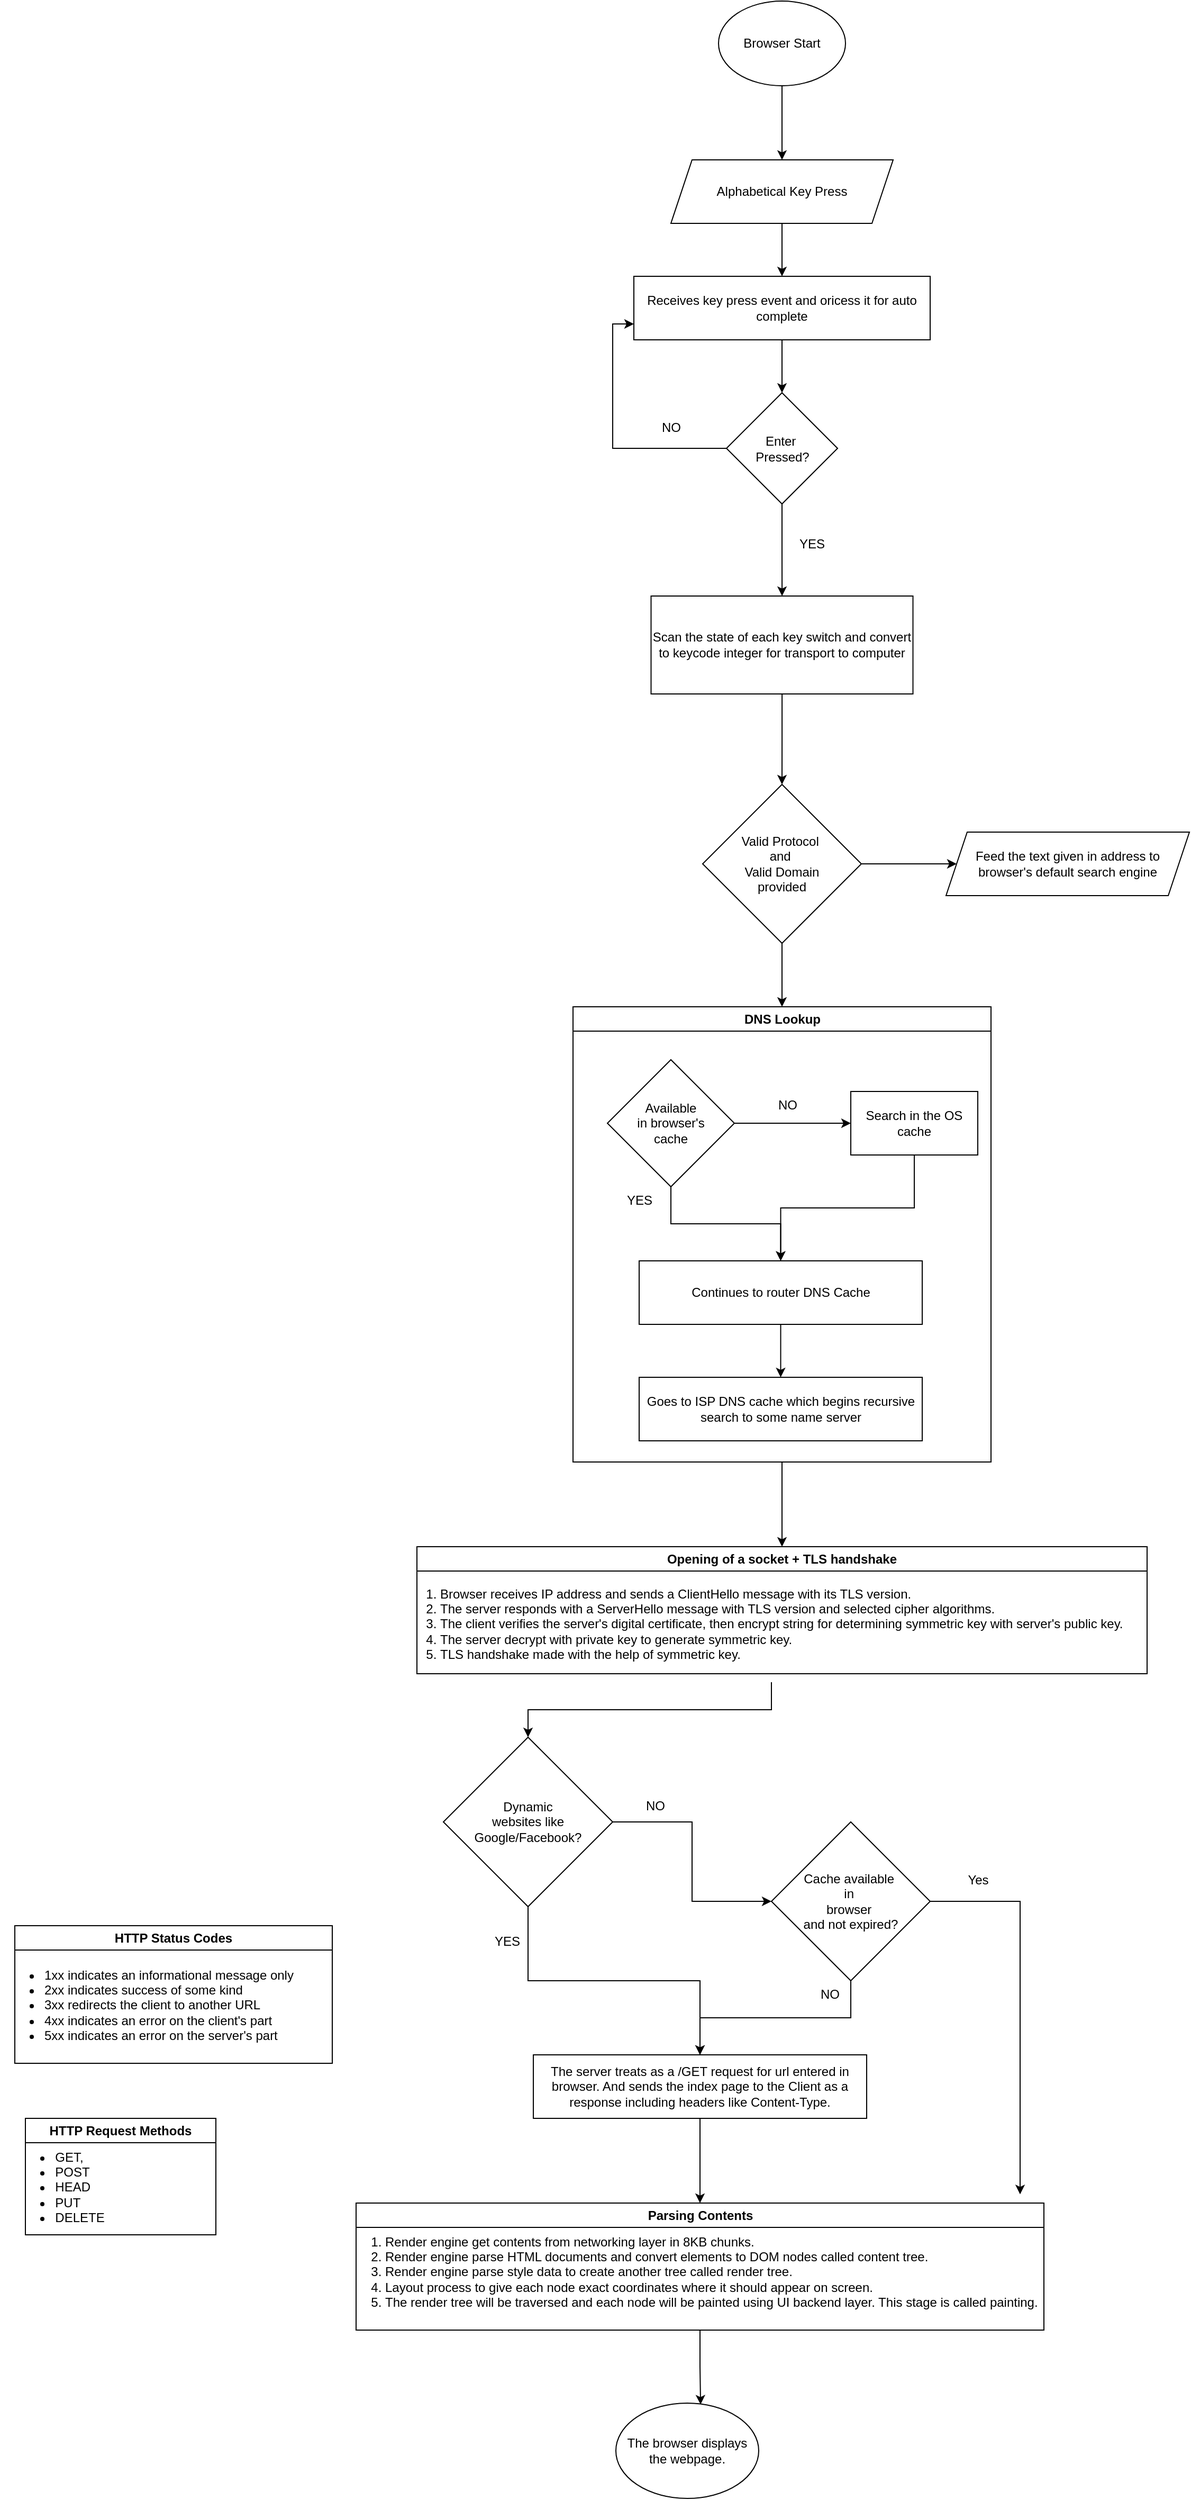 <mxfile version="24.7.1" type="github">
  <diagram id="C5RBs43oDa-KdzZeNtuy" name="Page-1">
    <mxGraphModel dx="5187" dy="3344" grid="1" gridSize="10" guides="1" tooltips="1" connect="1" arrows="1" fold="1" page="1" pageScale="1" pageWidth="827" pageHeight="1169" math="0" shadow="0">
      <root>
        <mxCell id="WIyWlLk6GJQsqaUBKTNV-0" />
        <mxCell id="WIyWlLk6GJQsqaUBKTNV-1" parent="WIyWlLk6GJQsqaUBKTNV-0" />
        <mxCell id="xDlOj_JVrfhSrS7aG93W-6" value="" style="edgeStyle=orthogonalEdgeStyle;rounded=0;orthogonalLoop=1;jettySize=auto;html=1;" parent="WIyWlLk6GJQsqaUBKTNV-1" source="xDlOj_JVrfhSrS7aG93W-0" target="xDlOj_JVrfhSrS7aG93W-5" edge="1">
          <mxGeometry relative="1" as="geometry" />
        </mxCell>
        <mxCell id="xDlOj_JVrfhSrS7aG93W-0" value="Browser Start" style="ellipse;whiteSpace=wrap;html=1;" parent="WIyWlLk6GJQsqaUBKTNV-1" vertex="1">
          <mxGeometry x="155" y="-70" width="120" height="80" as="geometry" />
        </mxCell>
        <mxCell id="xDlOj_JVrfhSrS7aG93W-8" value="" style="edgeStyle=orthogonalEdgeStyle;rounded=0;orthogonalLoop=1;jettySize=auto;html=1;" parent="WIyWlLk6GJQsqaUBKTNV-1" source="xDlOj_JVrfhSrS7aG93W-5" target="xDlOj_JVrfhSrS7aG93W-7" edge="1">
          <mxGeometry relative="1" as="geometry" />
        </mxCell>
        <mxCell id="xDlOj_JVrfhSrS7aG93W-5" value="Alphabetical Key Press" style="shape=parallelogram;perimeter=parallelogramPerimeter;whiteSpace=wrap;html=1;fixedSize=1;" parent="WIyWlLk6GJQsqaUBKTNV-1" vertex="1">
          <mxGeometry x="110" y="80" width="210" height="60" as="geometry" />
        </mxCell>
        <mxCell id="xDlOj_JVrfhSrS7aG93W-13" value="" style="edgeStyle=orthogonalEdgeStyle;rounded=0;orthogonalLoop=1;jettySize=auto;html=1;" parent="WIyWlLk6GJQsqaUBKTNV-1" source="xDlOj_JVrfhSrS7aG93W-7" target="xDlOj_JVrfhSrS7aG93W-9" edge="1">
          <mxGeometry relative="1" as="geometry" />
        </mxCell>
        <mxCell id="xDlOj_JVrfhSrS7aG93W-7" value="Receives key press event and oricess it for auto complete" style="rounded=0;whiteSpace=wrap;html=1;" parent="WIyWlLk6GJQsqaUBKTNV-1" vertex="1">
          <mxGeometry x="75" y="190" width="280" height="60" as="geometry" />
        </mxCell>
        <mxCell id="xDlOj_JVrfhSrS7aG93W-17" value="" style="edgeStyle=orthogonalEdgeStyle;rounded=0;orthogonalLoop=1;jettySize=auto;html=1;" parent="WIyWlLk6GJQsqaUBKTNV-1" source="xDlOj_JVrfhSrS7aG93W-9" target="xDlOj_JVrfhSrS7aG93W-16" edge="1">
          <mxGeometry relative="1" as="geometry" />
        </mxCell>
        <mxCell id="xDlOj_JVrfhSrS7aG93W-21" style="edgeStyle=orthogonalEdgeStyle;rounded=0;orthogonalLoop=1;jettySize=auto;html=1;exitX=0;exitY=0.5;exitDx=0;exitDy=0;entryX=0;entryY=0.75;entryDx=0;entryDy=0;" parent="WIyWlLk6GJQsqaUBKTNV-1" source="xDlOj_JVrfhSrS7aG93W-9" target="xDlOj_JVrfhSrS7aG93W-7" edge="1">
          <mxGeometry relative="1" as="geometry" />
        </mxCell>
        <mxCell id="xDlOj_JVrfhSrS7aG93W-9" value="Enter&amp;nbsp;&lt;div&gt;Pressed?&lt;/div&gt;" style="rhombus;whiteSpace=wrap;html=1;" parent="WIyWlLk6GJQsqaUBKTNV-1" vertex="1">
          <mxGeometry x="162.5" y="300" width="105" height="105" as="geometry" />
        </mxCell>
        <mxCell id="xDlOj_JVrfhSrS7aG93W-24" value="" style="edgeStyle=orthogonalEdgeStyle;rounded=0;orthogonalLoop=1;jettySize=auto;html=1;" parent="WIyWlLk6GJQsqaUBKTNV-1" source="xDlOj_JVrfhSrS7aG93W-16" target="xDlOj_JVrfhSrS7aG93W-23" edge="1">
          <mxGeometry relative="1" as="geometry" />
        </mxCell>
        <mxCell id="xDlOj_JVrfhSrS7aG93W-16" value="Scan the state of each key switch and convert to keycode integer for transport to computer" style="rounded=0;whiteSpace=wrap;html=1;" parent="WIyWlLk6GJQsqaUBKTNV-1" vertex="1">
          <mxGeometry x="91.25" y="492" width="247.5" height="92.5" as="geometry" />
        </mxCell>
        <mxCell id="xDlOj_JVrfhSrS7aG93W-19" value="YES" style="text;html=1;align=center;verticalAlign=middle;resizable=0;points=[];autosize=1;strokeColor=none;fillColor=none;" parent="WIyWlLk6GJQsqaUBKTNV-1" vertex="1">
          <mxGeometry x="217.5" y="428" width="50" height="30" as="geometry" />
        </mxCell>
        <mxCell id="xDlOj_JVrfhSrS7aG93W-22" value="NO" style="text;html=1;align=center;verticalAlign=middle;resizable=0;points=[];autosize=1;strokeColor=none;fillColor=none;" parent="WIyWlLk6GJQsqaUBKTNV-1" vertex="1">
          <mxGeometry x="90" y="318" width="40" height="30" as="geometry" />
        </mxCell>
        <mxCell id="45_Z2AzZZh3Wi8lfXX-m-1" value="" style="edgeStyle=orthogonalEdgeStyle;rounded=0;orthogonalLoop=1;jettySize=auto;html=1;" edge="1" parent="WIyWlLk6GJQsqaUBKTNV-1" source="xDlOj_JVrfhSrS7aG93W-23" target="45_Z2AzZZh3Wi8lfXX-m-0">
          <mxGeometry relative="1" as="geometry" />
        </mxCell>
        <mxCell id="45_Z2AzZZh3Wi8lfXX-m-7" style="edgeStyle=orthogonalEdgeStyle;rounded=0;orthogonalLoop=1;jettySize=auto;html=1;" edge="1" parent="WIyWlLk6GJQsqaUBKTNV-1" source="xDlOj_JVrfhSrS7aG93W-23" target="45_Z2AzZZh3Wi8lfXX-m-2">
          <mxGeometry relative="1" as="geometry" />
        </mxCell>
        <mxCell id="xDlOj_JVrfhSrS7aG93W-23" value="Valid Protocol&amp;nbsp;&lt;div&gt;and&amp;nbsp;&lt;/div&gt;&lt;div&gt;Valid Domain&lt;/div&gt;&lt;div&gt;provided&lt;/div&gt;" style="rhombus;whiteSpace=wrap;html=1;" parent="WIyWlLk6GJQsqaUBKTNV-1" vertex="1">
          <mxGeometry x="140" y="670" width="150" height="150" as="geometry" />
        </mxCell>
        <mxCell id="45_Z2AzZZh3Wi8lfXX-m-0" value="Feed the text given in address to browser&#39;s default search engine" style="shape=parallelogram;perimeter=parallelogramPerimeter;whiteSpace=wrap;html=1;fixedSize=1;" vertex="1" parent="WIyWlLk6GJQsqaUBKTNV-1">
          <mxGeometry x="370" y="715" width="230" height="60" as="geometry" />
        </mxCell>
        <mxCell id="45_Z2AzZZh3Wi8lfXX-m-27" value="" style="edgeStyle=orthogonalEdgeStyle;rounded=0;orthogonalLoop=1;jettySize=auto;html=1;" edge="1" parent="WIyWlLk6GJQsqaUBKTNV-1" source="45_Z2AzZZh3Wi8lfXX-m-2" target="45_Z2AzZZh3Wi8lfXX-m-18">
          <mxGeometry relative="1" as="geometry" />
        </mxCell>
        <mxCell id="45_Z2AzZZh3Wi8lfXX-m-2" value="DNS Lookup" style="swimlane;whiteSpace=wrap;html=1;" vertex="1" parent="WIyWlLk6GJQsqaUBKTNV-1">
          <mxGeometry x="17.5" y="880" width="395" height="430" as="geometry" />
        </mxCell>
        <mxCell id="45_Z2AzZZh3Wi8lfXX-m-10" value="" style="edgeStyle=orthogonalEdgeStyle;rounded=0;orthogonalLoop=1;jettySize=auto;html=1;" edge="1" parent="45_Z2AzZZh3Wi8lfXX-m-2" source="45_Z2AzZZh3Wi8lfXX-m-8" target="45_Z2AzZZh3Wi8lfXX-m-9">
          <mxGeometry relative="1" as="geometry" />
        </mxCell>
        <mxCell id="45_Z2AzZZh3Wi8lfXX-m-12" value="" style="edgeStyle=orthogonalEdgeStyle;rounded=0;orthogonalLoop=1;jettySize=auto;html=1;" edge="1" parent="45_Z2AzZZh3Wi8lfXX-m-2" source="45_Z2AzZZh3Wi8lfXX-m-8" target="45_Z2AzZZh3Wi8lfXX-m-11">
          <mxGeometry relative="1" as="geometry" />
        </mxCell>
        <mxCell id="45_Z2AzZZh3Wi8lfXX-m-8" value="Available&lt;div&gt;in browser&#39;s&lt;/div&gt;&lt;div&gt;cache&lt;/div&gt;" style="rhombus;whiteSpace=wrap;html=1;" vertex="1" parent="45_Z2AzZZh3Wi8lfXX-m-2">
          <mxGeometry x="32.5" y="50" width="120" height="120" as="geometry" />
        </mxCell>
        <mxCell id="45_Z2AzZZh3Wi8lfXX-m-13" value="" style="edgeStyle=orthogonalEdgeStyle;rounded=0;orthogonalLoop=1;jettySize=auto;html=1;" edge="1" parent="45_Z2AzZZh3Wi8lfXX-m-2" source="45_Z2AzZZh3Wi8lfXX-m-9" target="45_Z2AzZZh3Wi8lfXX-m-11">
          <mxGeometry relative="1" as="geometry" />
        </mxCell>
        <mxCell id="45_Z2AzZZh3Wi8lfXX-m-9" value="Search in the OS cache" style="rounded=0;whiteSpace=wrap;html=1;" vertex="1" parent="45_Z2AzZZh3Wi8lfXX-m-2">
          <mxGeometry x="262.5" y="80" width="120" height="60" as="geometry" />
        </mxCell>
        <mxCell id="45_Z2AzZZh3Wi8lfXX-m-17" value="" style="edgeStyle=orthogonalEdgeStyle;rounded=0;orthogonalLoop=1;jettySize=auto;html=1;" edge="1" parent="45_Z2AzZZh3Wi8lfXX-m-2" source="45_Z2AzZZh3Wi8lfXX-m-11" target="45_Z2AzZZh3Wi8lfXX-m-16">
          <mxGeometry relative="1" as="geometry" />
        </mxCell>
        <mxCell id="45_Z2AzZZh3Wi8lfXX-m-11" value="Continues to router DNS Cache" style="rounded=0;whiteSpace=wrap;html=1;" vertex="1" parent="45_Z2AzZZh3Wi8lfXX-m-2">
          <mxGeometry x="62.5" y="240" width="267.5" height="60" as="geometry" />
        </mxCell>
        <mxCell id="45_Z2AzZZh3Wi8lfXX-m-16" value="Goes to ISP DNS cache which begins recursive search to some name server" style="rounded=0;whiteSpace=wrap;html=1;" vertex="1" parent="45_Z2AzZZh3Wi8lfXX-m-2">
          <mxGeometry x="62.5" y="350" width="267.5" height="60" as="geometry" />
        </mxCell>
        <mxCell id="45_Z2AzZZh3Wi8lfXX-m-14" value="YES" style="text;html=1;align=center;verticalAlign=middle;resizable=0;points=[];autosize=1;strokeColor=none;fillColor=none;" vertex="1" parent="WIyWlLk6GJQsqaUBKTNV-1">
          <mxGeometry x="55" y="1048" width="50" height="30" as="geometry" />
        </mxCell>
        <mxCell id="45_Z2AzZZh3Wi8lfXX-m-15" value="NO" style="text;html=1;align=center;verticalAlign=middle;resizable=0;points=[];autosize=1;strokeColor=none;fillColor=none;" vertex="1" parent="WIyWlLk6GJQsqaUBKTNV-1">
          <mxGeometry x="200" y="958" width="40" height="30" as="geometry" />
        </mxCell>
        <mxCell id="45_Z2AzZZh3Wi8lfXX-m-18" value="&lt;div&gt;Opening of a socket + TLS handshake&lt;/div&gt;" style="swimlane;whiteSpace=wrap;html=1;" vertex="1" parent="WIyWlLk6GJQsqaUBKTNV-1">
          <mxGeometry x="-130" y="1390" width="690" height="120" as="geometry" />
        </mxCell>
        <mxCell id="45_Z2AzZZh3Wi8lfXX-m-29" value="&lt;ol&gt;&lt;li&gt;Browser receives IP address and sends a ClientHello message with its TLS version.&lt;/li&gt;&lt;li&gt;The server responds with a ServerHello message with TLS version and selected cipher algorithms.&lt;/li&gt;&lt;li&gt;The client verifies the server&#39;s digital certificate, then encrypt string for determining symmetric key with server&#39;s public key.&lt;/li&gt;&lt;li&gt;The server decrypt with private key to generate symmetric key.&lt;/li&gt;&lt;li&gt;TLS handshake made with the help of symmetric key.&lt;/li&gt;&lt;/ol&gt;" style="text;html=1;align=left;verticalAlign=middle;resizable=0;points=[];autosize=1;strokeColor=none;fillColor=none;" vertex="1" parent="45_Z2AzZZh3Wi8lfXX-m-18">
          <mxGeometry x="-20" y="18" width="710" height="110" as="geometry" />
        </mxCell>
        <mxCell id="45_Z2AzZZh3Wi8lfXX-m-35" value="" style="edgeStyle=orthogonalEdgeStyle;rounded=0;orthogonalLoop=1;jettySize=auto;html=1;" edge="1" parent="WIyWlLk6GJQsqaUBKTNV-1" source="45_Z2AzZZh3Wi8lfXX-m-30" target="45_Z2AzZZh3Wi8lfXX-m-34">
          <mxGeometry relative="1" as="geometry" />
        </mxCell>
        <mxCell id="45_Z2AzZZh3Wi8lfXX-m-42" style="edgeStyle=orthogonalEdgeStyle;rounded=0;orthogonalLoop=1;jettySize=auto;html=1;entryX=0.5;entryY=0;entryDx=0;entryDy=0;" edge="1" parent="WIyWlLk6GJQsqaUBKTNV-1" source="45_Z2AzZZh3Wi8lfXX-m-30" target="45_Z2AzZZh3Wi8lfXX-m-40">
          <mxGeometry relative="1" as="geometry" />
        </mxCell>
        <mxCell id="45_Z2AzZZh3Wi8lfXX-m-30" value="Dynamic&lt;div&gt;websites like&lt;/div&gt;&lt;div&gt;Google/Facebook?&lt;/div&gt;" style="rhombus;whiteSpace=wrap;html=1;" vertex="1" parent="WIyWlLk6GJQsqaUBKTNV-1">
          <mxGeometry x="-105" y="1570" width="160" height="160" as="geometry" />
        </mxCell>
        <mxCell id="45_Z2AzZZh3Wi8lfXX-m-33" value="" style="edgeStyle=orthogonalEdgeStyle;rounded=0;orthogonalLoop=1;jettySize=auto;html=1;" edge="1" parent="WIyWlLk6GJQsqaUBKTNV-1" source="45_Z2AzZZh3Wi8lfXX-m-29" target="45_Z2AzZZh3Wi8lfXX-m-30">
          <mxGeometry relative="1" as="geometry" />
        </mxCell>
        <mxCell id="45_Z2AzZZh3Wi8lfXX-m-41" value="" style="edgeStyle=orthogonalEdgeStyle;rounded=0;orthogonalLoop=1;jettySize=auto;html=1;" edge="1" parent="WIyWlLk6GJQsqaUBKTNV-1" source="45_Z2AzZZh3Wi8lfXX-m-34" target="45_Z2AzZZh3Wi8lfXX-m-40">
          <mxGeometry relative="1" as="geometry" />
        </mxCell>
        <mxCell id="45_Z2AzZZh3Wi8lfXX-m-57" style="edgeStyle=orthogonalEdgeStyle;rounded=0;orthogonalLoop=1;jettySize=auto;html=1;" edge="1" parent="WIyWlLk6GJQsqaUBKTNV-1" source="45_Z2AzZZh3Wi8lfXX-m-34">
          <mxGeometry relative="1" as="geometry">
            <mxPoint x="440.0" y="2001.739" as="targetPoint" />
            <Array as="points">
              <mxPoint x="440" y="1725" />
            </Array>
          </mxGeometry>
        </mxCell>
        <mxCell id="45_Z2AzZZh3Wi8lfXX-m-34" value="Cache available&amp;nbsp;&lt;div&gt;in&amp;nbsp;&lt;/div&gt;&lt;div&gt;browser&amp;nbsp;&lt;/div&gt;&lt;div&gt;and not expired?&lt;/div&gt;" style="rhombus;whiteSpace=wrap;html=1;" vertex="1" parent="WIyWlLk6GJQsqaUBKTNV-1">
          <mxGeometry x="205" y="1650" width="150" height="150" as="geometry" />
        </mxCell>
        <mxCell id="45_Z2AzZZh3Wi8lfXX-m-36" value="NO" style="text;html=1;align=center;verticalAlign=middle;resizable=0;points=[];autosize=1;strokeColor=none;fillColor=none;" vertex="1" parent="WIyWlLk6GJQsqaUBKTNV-1">
          <mxGeometry x="75" y="1620" width="40" height="30" as="geometry" />
        </mxCell>
        <mxCell id="45_Z2AzZZh3Wi8lfXX-m-39" value="Yes" style="text;html=1;align=center;verticalAlign=middle;resizable=0;points=[];autosize=1;strokeColor=none;fillColor=none;" vertex="1" parent="WIyWlLk6GJQsqaUBKTNV-1">
          <mxGeometry x="380" y="1690" width="40" height="30" as="geometry" />
        </mxCell>
        <mxCell id="45_Z2AzZZh3Wi8lfXX-m-54" style="edgeStyle=orthogonalEdgeStyle;rounded=0;orthogonalLoop=1;jettySize=auto;html=1;" edge="1" parent="WIyWlLk6GJQsqaUBKTNV-1" source="45_Z2AzZZh3Wi8lfXX-m-40" target="45_Z2AzZZh3Wi8lfXX-m-53">
          <mxGeometry relative="1" as="geometry" />
        </mxCell>
        <mxCell id="45_Z2AzZZh3Wi8lfXX-m-40" value="The server treats as a /GET request for url entered in browser. And sends the index page to the Client as a response including headers like&amp;nbsp;Content-Type." style="rounded=0;whiteSpace=wrap;html=1;" vertex="1" parent="WIyWlLk6GJQsqaUBKTNV-1">
          <mxGeometry x="-20" y="1870" width="315" height="60" as="geometry" />
        </mxCell>
        <mxCell id="45_Z2AzZZh3Wi8lfXX-m-43" value="YES" style="text;html=1;align=center;verticalAlign=middle;resizable=0;points=[];autosize=1;strokeColor=none;fillColor=none;" vertex="1" parent="WIyWlLk6GJQsqaUBKTNV-1">
          <mxGeometry x="-70" y="1748" width="50" height="30" as="geometry" />
        </mxCell>
        <mxCell id="45_Z2AzZZh3Wi8lfXX-m-44" value="NO" style="text;html=1;align=center;verticalAlign=middle;resizable=0;points=[];autosize=1;strokeColor=none;fillColor=none;" vertex="1" parent="WIyWlLk6GJQsqaUBKTNV-1">
          <mxGeometry x="240" y="1798" width="40" height="30" as="geometry" />
        </mxCell>
        <mxCell id="45_Z2AzZZh3Wi8lfXX-m-45" value="HTTP Status Codes" style="swimlane;whiteSpace=wrap;html=1;" vertex="1" parent="WIyWlLk6GJQsqaUBKTNV-1">
          <mxGeometry x="-510" y="1748" width="300" height="130" as="geometry" />
        </mxCell>
        <mxCell id="45_Z2AzZZh3Wi8lfXX-m-46" value="&lt;div&gt;&lt;ul&gt;&lt;li&gt;1xx indicates an informational message only&lt;/li&gt;&lt;li&gt;2xx indicates success of some kind&lt;/li&gt;&lt;li&gt;3xx redirects the client to another URL&lt;/li&gt;&lt;li&gt;4xx indicates an error on the client&#39;s part&lt;/li&gt;&lt;li&gt;5xx indicates an error on the server&#39;s part&lt;/li&gt;&lt;/ul&gt;&lt;/div&gt;" style="text;html=1;align=left;verticalAlign=middle;resizable=0;points=[];autosize=1;strokeColor=none;fillColor=none;" vertex="1" parent="45_Z2AzZZh3Wi8lfXX-m-45">
          <mxGeometry x="-14" y="20" width="300" height="110" as="geometry" />
        </mxCell>
        <mxCell id="45_Z2AzZZh3Wi8lfXX-m-47" value="HTTP Request Methods" style="swimlane;whiteSpace=wrap;html=1;startSize=23;" vertex="1" parent="WIyWlLk6GJQsqaUBKTNV-1">
          <mxGeometry x="-500" y="1930" width="180" height="110" as="geometry" />
        </mxCell>
        <mxCell id="45_Z2AzZZh3Wi8lfXX-m-49" value="&lt;ul&gt;&lt;li style=&quot;text-align: left;&quot;&gt;GET,&lt;/li&gt;&lt;li style=&quot;text-align: left;&quot;&gt;POST&lt;/li&gt;&lt;li style=&quot;text-align: left;&quot;&gt;HEAD&lt;/li&gt;&lt;li style=&quot;text-align: left;&quot;&gt;PUT&lt;/li&gt;&lt;li style=&quot;text-align: left;&quot;&gt;DELETE&lt;/li&gt;&lt;/ul&gt;&lt;div style=&quot;text-align: left;&quot;&gt;&lt;/div&gt;" style="text;html=1;align=center;verticalAlign=middle;resizable=0;points=[];autosize=1;strokeColor=none;fillColor=none;" vertex="1" parent="45_Z2AzZZh3Wi8lfXX-m-47">
          <mxGeometry x="-24" y="10" width="110" height="110" as="geometry" />
        </mxCell>
        <mxCell id="45_Z2AzZZh3Wi8lfXX-m-53" value="Parsing Contents" style="swimlane;whiteSpace=wrap;html=1;" vertex="1" parent="WIyWlLk6GJQsqaUBKTNV-1">
          <mxGeometry x="-187.5" y="2010" width="650" height="120" as="geometry" />
        </mxCell>
        <mxCell id="45_Z2AzZZh3Wi8lfXX-m-55" value="&lt;ol&gt;&lt;li&gt;Render engine get contents from networking layer in 8KB chunks.&lt;/li&gt;&lt;li&gt;Render engine parse HTML documents and convert elements to DOM nodes called content tree.&lt;/li&gt;&lt;li&gt;Render engine parse style data to create another tree called render tree.&lt;/li&gt;&lt;li&gt;Layout process to give each node exact coordinates where it should appear on screen.&lt;/li&gt;&lt;li&gt;The render tree will be traversed and each node will be painted using UI backend layer. This stage is called painting.&amp;nbsp;&lt;/li&gt;&lt;/ol&gt;" style="text;html=1;align=left;verticalAlign=middle;resizable=0;points=[];autosize=1;strokeColor=none;fillColor=none;" vertex="1" parent="45_Z2AzZZh3Wi8lfXX-m-53">
          <mxGeometry x="-15" y="10" width="680" height="110" as="geometry" />
        </mxCell>
        <mxCell id="45_Z2AzZZh3Wi8lfXX-m-58" value="The browser displays the webpage." style="ellipse;whiteSpace=wrap;html=1;" vertex="1" parent="WIyWlLk6GJQsqaUBKTNV-1">
          <mxGeometry x="58" y="2199" width="135" height="90" as="geometry" />
        </mxCell>
        <mxCell id="45_Z2AzZZh3Wi8lfXX-m-59" style="edgeStyle=orthogonalEdgeStyle;rounded=0;orthogonalLoop=1;jettySize=auto;html=1;entryX=0.593;entryY=0.014;entryDx=0;entryDy=0;entryPerimeter=0;" edge="1" parent="WIyWlLk6GJQsqaUBKTNV-1" source="45_Z2AzZZh3Wi8lfXX-m-55" target="45_Z2AzZZh3Wi8lfXX-m-58">
          <mxGeometry relative="1" as="geometry" />
        </mxCell>
      </root>
    </mxGraphModel>
  </diagram>
</mxfile>
